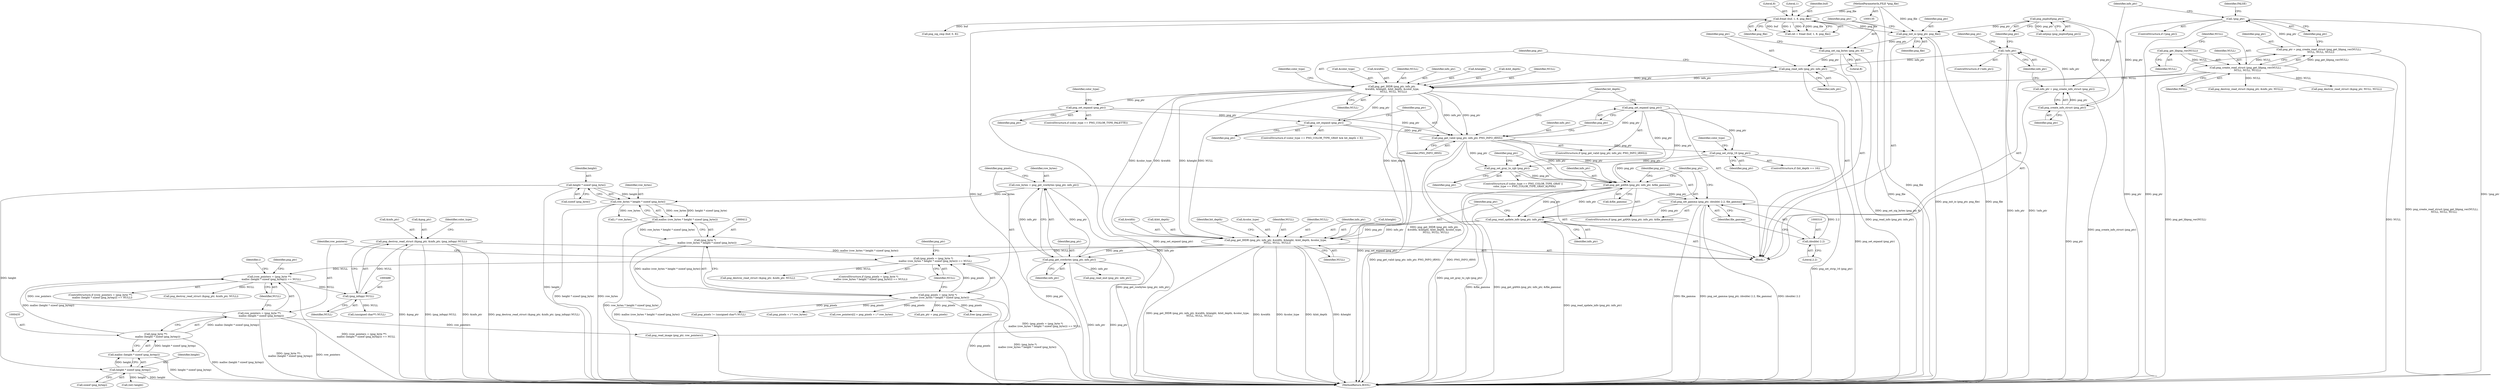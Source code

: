 digraph "0_Android_9d4853418ab2f754c2b63e091c29c5529b8b86ca_157@pointer" {
"1000482" [label="(Call,png_destroy_read_struct (&png_ptr, &info_ptr, (png_infopp) NULL))"];
"1000487" [label="(Call,(png_infopp) NULL)"];
"1000431" [label="(Call,(row_pointers = (png_byte **)\n     malloc (height * sizeof (png_bytep))) == NULL)"];
"1000432" [label="(Call,row_pointers = (png_byte **)\n     malloc (height * sizeof (png_bytep)))"];
"1000434" [label="(Call,(png_byte **)\n     malloc (height * sizeof (png_bytep)))"];
"1000436" [label="(Call,malloc (height * sizeof (png_bytep)))"];
"1000437" [label="(Call,height * sizeof (png_bytep))"];
"1000416" [label="(Call,height * sizeof (png_byte))"];
"1000408" [label="(Call,(png_pixels = (png_byte *)\n     malloc (row_bytes * height * sizeof (png_byte))) == NULL)"];
"1000409" [label="(Call,png_pixels = (png_byte *)\n     malloc (row_bytes * height * sizeof (png_byte)))"];
"1000411" [label="(Call,(png_byte *)\n     malloc (row_bytes * height * sizeof (png_byte)))"];
"1000413" [label="(Call,malloc (row_bytes * height * sizeof (png_byte)))"];
"1000414" [label="(Call,row_bytes * height * sizeof (png_byte))"];
"1000402" [label="(Call,row_bytes = png_get_rowbytes (png_ptr, info_ptr))"];
"1000404" [label="(Call,png_get_rowbytes (png_ptr, info_ptr))"];
"1000316" [label="(Call,png_get_IHDR (png_ptr, info_ptr, &width, &height, &bit_depth, &color_type,\n    NULL, NULL, NULL))"];
"1000313" [label="(Call,png_read_update_info (png_ptr, info_ptr))"];
"1000302" [label="(Call,png_get_gAMA (png_ptr, info_ptr, &file_gamma))"];
"1000283" [label="(Call,png_set_expand (png_ptr))"];
"1000279" [label="(Call,png_get_valid (png_ptr, info_ptr, PNG_INFO_tRNS))"];
"1000266" [label="(Call,png_set_expand (png_ptr))"];
"1000248" [label="(Call,png_get_IHDR (png_ptr, info_ptr,\n &width, &height, &bit_depth, &color_type,\n    NULL, NULL, NULL))"];
"1000245" [label="(Call,png_read_info (png_ptr, info_ptr))"];
"1000242" [label="(Call,png_set_sig_bytes (png_ptr, 8))"];
"1000239" [label="(Call,png_init_io (png_ptr, png_file))"];
"1000228" [label="(Call,png_jmpbuf(png_ptr))"];
"1000213" [label="(Call,png_create_info_struct (png_ptr))"];
"1000207" [label="(Call,!png_ptr)"];
"1000198" [label="(Call,png_ptr = png_create_read_struct (png_get_libpng_ver(NULL),\n     NULL, NULL, NULL))"];
"1000200" [label="(Call,png_create_read_struct (png_get_libpng_ver(NULL),\n     NULL, NULL, NULL))"];
"1000201" [label="(Call,png_get_libpng_ver(NULL))"];
"1000177" [label="(Call,fread (buf, 1, 8, png_file))"];
"1000136" [label="(MethodParameterIn,FILE *png_file)"];
"1000216" [label="(Call,!info_ptr)"];
"1000211" [label="(Call,info_ptr = png_create_info_struct (png_ptr))"];
"1000276" [label="(Call,png_set_expand (png_ptr))"];
"1000299" [label="(Call,png_set_gray_to_rgb (png_ptr))"];
"1000289" [label="(Call,png_set_strip_16 (png_ptr))"];
"1000307" [label="(Call,png_set_gamma (png_ptr, (double) 2.2, file_gamma))"];
"1000309" [label="(Call,(double) 2.2)"];
"1000249" [label="(Identifier,png_ptr)"];
"1000482" [label="(Call,png_destroy_read_struct (&png_ptr, &info_ptr, (png_infopp) NULL))"];
"1000308" [label="(Identifier,png_ptr)"];
"1000199" [label="(Identifier,png_ptr)"];
"1000243" [label="(Identifier,png_ptr)"];
"1000402" [label="(Call,row_bytes = png_get_rowbytes (png_ptr, info_ptr))"];
"1000180" [label="(Literal,8)"];
"1000449" [label="(Call,free (png_pixels))"];
"1000207" [label="(Call,!png_ptr)"];
"1000304" [label="(Identifier,info_ptr)"];
"1000487" [label="(Call,(png_infopp) NULL)"];
"1000485" [label="(Call,&info_ptr)"];
"1000175" [label="(Call,ret = fread (buf, 1, 8, png_file))"];
"1000313" [label="(Call,png_read_update_info (png_ptr, info_ptr))"];
"1000415" [label="(Identifier,row_bytes)"];
"1000403" [label="(Identifier,row_bytes)"];
"1000271" [label="(Identifier,color_type)"];
"1000436" [label="(Call,malloc (height * sizeof (png_bytep)))"];
"1000314" [label="(Identifier,png_ptr)"];
"1000309" [label="(Call,(double) 2.2)"];
"1000290" [label="(Identifier,png_ptr)"];
"1000433" [label="(Identifier,row_pointers)"];
"1000285" [label="(ControlStructure,if (bit_depth == 16))"];
"1000307" [label="(Call,png_set_gamma (png_ptr, (double) 2.2, file_gamma))"];
"1000206" [label="(ControlStructure,if (!png_ptr))"];
"1000418" [label="(Call,sizeof (png_byte))"];
"1000479" [label="(Call,png_read_end (png_ptr, info_ptr))"];
"1000437" [label="(Call,height * sizeof (png_bytep))"];
"1000277" [label="(Identifier,png_ptr)"];
"1000204" [label="(Identifier,NULL)"];
"1000302" [label="(Call,png_get_gAMA (png_ptr, info_ptr, &file_gamma))"];
"1000405" [label="(Identifier,png_ptr)"];
"1000179" [label="(Literal,1)"];
"1000136" [label="(MethodParameterIn,FILE *png_file)"];
"1000266" [label="(Call,png_set_expand (png_ptr))"];
"1000212" [label="(Identifier,info_ptr)"];
"1000205" [label="(Identifier,NULL)"];
"1000413" [label="(Call,malloc (row_bytes * height * sizeof (png_byte)))"];
"1000253" [label="(Call,&height)"];
"1000311" [label="(Literal,2.2)"];
"1000178" [label="(Identifier,buf)"];
"1000319" [label="(Call,&width)"];
"1000255" [label="(Call,&bit_depth)"];
"1000422" [label="(Call,png_destroy_read_struct (&png_ptr, &info_ptr, NULL))"];
"1000323" [label="(Call,&bit_depth)"];
"1000432" [label="(Call,row_pointers = (png_byte **)\n     malloc (height * sizeof (png_bytep)))"];
"1000483" [label="(Call,&png_ptr)"];
"1000434" [label="(Call,(png_byte **)\n     malloc (height * sizeof (png_bytep)))"];
"1000227" [label="(Call,setjmp (png_jmpbuf(png_ptr)))"];
"1000200" [label="(Call,png_create_read_struct (png_get_libpng_ver(NULL),\n     NULL, NULL, NULL))"];
"1000216" [label="(Call,!info_ptr)"];
"1000493" [label="(Identifier,color_type)"];
"1000246" [label="(Identifier,png_ptr)"];
"1000231" [label="(Call,png_destroy_read_struct (&png_ptr, &info_ptr, NULL))"];
"1000259" [label="(Identifier,NULL)"];
"1000217" [label="(Identifier,info_ptr)"];
"1000280" [label="(Identifier,png_ptr)"];
"1000201" [label="(Call,png_get_libpng_ver(NULL))"];
"1000329" [label="(Identifier,NULL)"];
"1000430" [label="(ControlStructure,if ((row_pointers = (png_byte **)\n     malloc (height * sizeof (png_bytep))) == NULL))"];
"1000438" [label="(Identifier,height)"];
"1000417" [label="(Identifier,height)"];
"1000268" [label="(ControlStructure,if (color_type == PNG_COLOR_TYPE_GRAY && bit_depth < 8))"];
"1000312" [label="(Identifier,file_gamma)"];
"1000767" [label="(Call,(unsigned char**) NULL)"];
"1000439" [label="(Call,sizeof (png_bytep))"];
"1000443" [label="(Call,png_destroy_read_struct (&png_ptr, &info_ptr, NULL))"];
"1000279" [label="(Call,png_get_valid (png_ptr, info_ptr, PNG_INFO_tRNS))"];
"1000244" [label="(Literal,8)"];
"1000332" [label="(Identifier,bit_depth)"];
"1000315" [label="(Identifier,info_ptr)"];
"1000299" [label="(Call,png_set_gray_to_rgb (png_ptr))"];
"1000221" [label="(Identifier,png_ptr)"];
"1000264" [label="(Identifier,color_type)"];
"1000325" [label="(Call,&color_type)"];
"1000240" [label="(Identifier,png_ptr)"];
"1000141" [label="(Block,)"];
"1000431" [label="(Call,(row_pointers = (png_byte **)\n     malloc (height * sizeof (png_bytep))) == NULL)"];
"1000328" [label="(Identifier,NULL)"];
"1000407" [label="(ControlStructure,if ((png_pixels = (png_byte *)\n     malloc (row_bytes * height * sizeof (png_byte))) == NULL))"];
"1000276" [label="(Call,png_set_expand (png_ptr))"];
"1000300" [label="(Identifier,png_ptr)"];
"1000190" [label="(Call,png_sig_cmp (buf, 0, 8))"];
"1000411" [label="(Call,(png_byte *)\n     malloc (row_bytes * height * sizeof (png_byte)))"];
"1000408" [label="(Call,(png_pixels = (png_byte *)\n     malloc (row_bytes * height * sizeof (png_byte))) == NULL)"];
"1000208" [label="(Identifier,png_ptr)"];
"1000257" [label="(Call,&color_type)"];
"1000211" [label="(Call,info_ptr = png_create_info_struct (png_ptr))"];
"1000406" [label="(Identifier,info_ptr)"];
"1000241" [label="(Identifier,png_file)"];
"1000489" [label="(Identifier,NULL)"];
"1000294" [label="(Identifier,color_type)"];
"1000198" [label="(Call,png_ptr = png_create_read_struct (png_get_libpng_ver(NULL),\n     NULL, NULL, NULL))"];
"1000239" [label="(Call,png_init_io (png_ptr, png_file))"];
"1000210" [label="(Identifier,FALSE)"];
"1000317" [label="(Identifier,png_ptr)"];
"1000214" [label="(Identifier,png_ptr)"];
"1000203" [label="(Identifier,NULL)"];
"1000177" [label="(Call,fread (buf, 1, 8, png_file))"];
"1000462" [label="(Call,(int) height)"];
"1000316" [label="(Call,png_get_IHDR (png_ptr, info_ptr, &width, &height, &bit_depth, &color_type,\n    NULL, NULL, NULL))"];
"1000202" [label="(Identifier,NULL)"];
"1000248" [label="(Call,png_get_IHDR (png_ptr, info_ptr,\n &width, &height, &bit_depth, &color_type,\n    NULL, NULL, NULL))"];
"1000305" [label="(Call,&file_gamma)"];
"1000420" [label="(Identifier,NULL)"];
"1000773" [label="(Call,png_pixels != (unsigned char*) NULL)"];
"1000327" [label="(Identifier,NULL)"];
"1000471" [label="(Call,png_pixels + i * row_bytes)"];
"1000283" [label="(Call,png_set_expand (png_ptr))"];
"1000247" [label="(Identifier,info_ptr)"];
"1000476" [label="(Call,png_read_image (png_ptr, row_pointers))"];
"1000219" [label="(Call,png_destroy_read_struct (&png_ptr, NULL, NULL))"];
"1000410" [label="(Identifier,png_pixels)"];
"1000267" [label="(Identifier,png_ptr)"];
"1000291" [label="(ControlStructure,if (color_type == PNG_COLOR_TYPE_GRAY ||\n    color_type == PNG_COLOR_TYPE_GRAY_ALPHA))"];
"1000303" [label="(Identifier,png_ptr)"];
"1000278" [label="(ControlStructure,if (png_get_valid (png_ptr, info_ptr, PNG_INFO_tRNS)))"];
"1000242" [label="(Call,png_set_sig_bytes (png_ptr, 8))"];
"1000251" [label="(Call,&width)"];
"1000284" [label="(Identifier,png_ptr)"];
"1000213" [label="(Call,png_create_info_struct (png_ptr))"];
"1000424" [label="(Identifier,png_ptr)"];
"1000260" [label="(Identifier,NULL)"];
"1000262" [label="(ControlStructure,if (color_type == PNG_COLOR_TYPE_PALETTE))"];
"1000301" [label="(ControlStructure,if (png_get_gAMA (png_ptr, info_ptr, &file_gamma)))"];
"1000441" [label="(Identifier,NULL)"];
"1000318" [label="(Identifier,info_ptr)"];
"1000281" [label="(Identifier,info_ptr)"];
"1000282" [label="(Identifier,PNG_INFO_tRNS)"];
"1000287" [label="(Identifier,bit_depth)"];
"1000467" [label="(Call,row_pointers[i] = png_pixels + i * row_bytes)"];
"1000598" [label="(Call,pix_ptr = png_pixels)"];
"1000228" [label="(Call,png_jmpbuf(png_ptr))"];
"1000289" [label="(Call,png_set_strip_16 (png_ptr))"];
"1000445" [label="(Identifier,png_ptr)"];
"1000458" [label="(Identifier,i)"];
"1000414" [label="(Call,row_bytes * height * sizeof (png_byte))"];
"1000261" [label="(Identifier,NULL)"];
"1000404" [label="(Call,png_get_rowbytes (png_ptr, info_ptr))"];
"1000321" [label="(Call,&height)"];
"1000245" [label="(Call,png_read_info (png_ptr, info_ptr))"];
"1000181" [label="(Identifier,png_file)"];
"1000250" [label="(Identifier,info_ptr)"];
"1000782" [label="(MethodReturn,BOOL)"];
"1000416" [label="(Call,height * sizeof (png_byte))"];
"1000473" [label="(Call,i * row_bytes)"];
"1000409" [label="(Call,png_pixels = (png_byte *)\n     malloc (row_bytes * height * sizeof (png_byte)))"];
"1000215" [label="(ControlStructure,if (!info_ptr))"];
"1000229" [label="(Identifier,png_ptr)"];
"1000482" -> "1000141"  [label="AST: "];
"1000482" -> "1000487"  [label="CFG: "];
"1000483" -> "1000482"  [label="AST: "];
"1000485" -> "1000482"  [label="AST: "];
"1000487" -> "1000482"  [label="AST: "];
"1000493" -> "1000482"  [label="CFG: "];
"1000482" -> "1000782"  [label="DDG: &png_ptr"];
"1000482" -> "1000782"  [label="DDG: (png_infopp) NULL"];
"1000482" -> "1000782"  [label="DDG: &info_ptr"];
"1000482" -> "1000782"  [label="DDG: png_destroy_read_struct (&png_ptr, &info_ptr, (png_infopp) NULL)"];
"1000487" -> "1000482"  [label="DDG: NULL"];
"1000487" -> "1000489"  [label="CFG: "];
"1000488" -> "1000487"  [label="AST: "];
"1000489" -> "1000487"  [label="AST: "];
"1000431" -> "1000487"  [label="DDG: NULL"];
"1000487" -> "1000767"  [label="DDG: NULL"];
"1000431" -> "1000430"  [label="AST: "];
"1000431" -> "1000441"  [label="CFG: "];
"1000432" -> "1000431"  [label="AST: "];
"1000441" -> "1000431"  [label="AST: "];
"1000445" -> "1000431"  [label="CFG: "];
"1000458" -> "1000431"  [label="CFG: "];
"1000431" -> "1000782"  [label="DDG: (row_pointers = (png_byte **)\n     malloc (height * sizeof (png_bytep))) == NULL"];
"1000432" -> "1000431"  [label="DDG: row_pointers"];
"1000434" -> "1000431"  [label="DDG: malloc (height * sizeof (png_bytep))"];
"1000408" -> "1000431"  [label="DDG: NULL"];
"1000431" -> "1000443"  [label="DDG: NULL"];
"1000432" -> "1000434"  [label="CFG: "];
"1000433" -> "1000432"  [label="AST: "];
"1000434" -> "1000432"  [label="AST: "];
"1000441" -> "1000432"  [label="CFG: "];
"1000432" -> "1000782"  [label="DDG: (png_byte **)\n     malloc (height * sizeof (png_bytep))"];
"1000432" -> "1000782"  [label="DDG: row_pointers"];
"1000434" -> "1000432"  [label="DDG: malloc (height * sizeof (png_bytep))"];
"1000432" -> "1000476"  [label="DDG: row_pointers"];
"1000434" -> "1000436"  [label="CFG: "];
"1000435" -> "1000434"  [label="AST: "];
"1000436" -> "1000434"  [label="AST: "];
"1000434" -> "1000782"  [label="DDG: malloc (height * sizeof (png_bytep))"];
"1000436" -> "1000434"  [label="DDG: height * sizeof (png_bytep)"];
"1000436" -> "1000437"  [label="CFG: "];
"1000437" -> "1000436"  [label="AST: "];
"1000436" -> "1000782"  [label="DDG: height * sizeof (png_bytep)"];
"1000437" -> "1000436"  [label="DDG: height"];
"1000437" -> "1000439"  [label="CFG: "];
"1000438" -> "1000437"  [label="AST: "];
"1000439" -> "1000437"  [label="AST: "];
"1000437" -> "1000782"  [label="DDG: height"];
"1000416" -> "1000437"  [label="DDG: height"];
"1000437" -> "1000462"  [label="DDG: height"];
"1000416" -> "1000414"  [label="AST: "];
"1000416" -> "1000418"  [label="CFG: "];
"1000417" -> "1000416"  [label="AST: "];
"1000418" -> "1000416"  [label="AST: "];
"1000414" -> "1000416"  [label="CFG: "];
"1000416" -> "1000782"  [label="DDG: height"];
"1000416" -> "1000414"  [label="DDG: height"];
"1000408" -> "1000407"  [label="AST: "];
"1000408" -> "1000420"  [label="CFG: "];
"1000409" -> "1000408"  [label="AST: "];
"1000420" -> "1000408"  [label="AST: "];
"1000424" -> "1000408"  [label="CFG: "];
"1000433" -> "1000408"  [label="CFG: "];
"1000408" -> "1000782"  [label="DDG: (png_pixels = (png_byte *)\n     malloc (row_bytes * height * sizeof (png_byte))) == NULL"];
"1000409" -> "1000408"  [label="DDG: png_pixels"];
"1000411" -> "1000408"  [label="DDG: malloc (row_bytes * height * sizeof (png_byte))"];
"1000316" -> "1000408"  [label="DDG: NULL"];
"1000408" -> "1000422"  [label="DDG: NULL"];
"1000409" -> "1000411"  [label="CFG: "];
"1000410" -> "1000409"  [label="AST: "];
"1000411" -> "1000409"  [label="AST: "];
"1000420" -> "1000409"  [label="CFG: "];
"1000409" -> "1000782"  [label="DDG: (png_byte *)\n     malloc (row_bytes * height * sizeof (png_byte))"];
"1000409" -> "1000782"  [label="DDG: png_pixels"];
"1000411" -> "1000409"  [label="DDG: malloc (row_bytes * height * sizeof (png_byte))"];
"1000409" -> "1000449"  [label="DDG: png_pixels"];
"1000409" -> "1000467"  [label="DDG: png_pixels"];
"1000409" -> "1000471"  [label="DDG: png_pixels"];
"1000409" -> "1000598"  [label="DDG: png_pixels"];
"1000409" -> "1000773"  [label="DDG: png_pixels"];
"1000411" -> "1000413"  [label="CFG: "];
"1000412" -> "1000411"  [label="AST: "];
"1000413" -> "1000411"  [label="AST: "];
"1000411" -> "1000782"  [label="DDG: malloc (row_bytes * height * sizeof (png_byte))"];
"1000413" -> "1000411"  [label="DDG: row_bytes * height * sizeof (png_byte)"];
"1000413" -> "1000414"  [label="CFG: "];
"1000414" -> "1000413"  [label="AST: "];
"1000413" -> "1000782"  [label="DDG: row_bytes * height * sizeof (png_byte)"];
"1000414" -> "1000413"  [label="DDG: row_bytes"];
"1000414" -> "1000413"  [label="DDG: height * sizeof (png_byte)"];
"1000415" -> "1000414"  [label="AST: "];
"1000414" -> "1000782"  [label="DDG: height * sizeof (png_byte)"];
"1000414" -> "1000782"  [label="DDG: row_bytes"];
"1000402" -> "1000414"  [label="DDG: row_bytes"];
"1000414" -> "1000473"  [label="DDG: row_bytes"];
"1000402" -> "1000141"  [label="AST: "];
"1000402" -> "1000404"  [label="CFG: "];
"1000403" -> "1000402"  [label="AST: "];
"1000404" -> "1000402"  [label="AST: "];
"1000410" -> "1000402"  [label="CFG: "];
"1000402" -> "1000782"  [label="DDG: png_get_rowbytes (png_ptr, info_ptr)"];
"1000404" -> "1000402"  [label="DDG: png_ptr"];
"1000404" -> "1000402"  [label="DDG: info_ptr"];
"1000404" -> "1000406"  [label="CFG: "];
"1000405" -> "1000404"  [label="AST: "];
"1000406" -> "1000404"  [label="AST: "];
"1000404" -> "1000782"  [label="DDG: png_ptr"];
"1000404" -> "1000782"  [label="DDG: info_ptr"];
"1000316" -> "1000404"  [label="DDG: png_ptr"];
"1000316" -> "1000404"  [label="DDG: info_ptr"];
"1000404" -> "1000476"  [label="DDG: png_ptr"];
"1000404" -> "1000479"  [label="DDG: info_ptr"];
"1000316" -> "1000141"  [label="AST: "];
"1000316" -> "1000329"  [label="CFG: "];
"1000317" -> "1000316"  [label="AST: "];
"1000318" -> "1000316"  [label="AST: "];
"1000319" -> "1000316"  [label="AST: "];
"1000321" -> "1000316"  [label="AST: "];
"1000323" -> "1000316"  [label="AST: "];
"1000325" -> "1000316"  [label="AST: "];
"1000327" -> "1000316"  [label="AST: "];
"1000328" -> "1000316"  [label="AST: "];
"1000329" -> "1000316"  [label="AST: "];
"1000332" -> "1000316"  [label="CFG: "];
"1000316" -> "1000782"  [label="DDG: png_get_IHDR (png_ptr, info_ptr, &width, &height, &bit_depth, &color_type,\n    NULL, NULL, NULL)"];
"1000316" -> "1000782"  [label="DDG: &width"];
"1000316" -> "1000782"  [label="DDG: &color_type"];
"1000316" -> "1000782"  [label="DDG: &bit_depth"];
"1000316" -> "1000782"  [label="DDG: &height"];
"1000313" -> "1000316"  [label="DDG: png_ptr"];
"1000313" -> "1000316"  [label="DDG: info_ptr"];
"1000248" -> "1000316"  [label="DDG: &width"];
"1000248" -> "1000316"  [label="DDG: &height"];
"1000248" -> "1000316"  [label="DDG: &bit_depth"];
"1000248" -> "1000316"  [label="DDG: &color_type"];
"1000248" -> "1000316"  [label="DDG: NULL"];
"1000313" -> "1000141"  [label="AST: "];
"1000313" -> "1000315"  [label="CFG: "];
"1000314" -> "1000313"  [label="AST: "];
"1000315" -> "1000313"  [label="AST: "];
"1000317" -> "1000313"  [label="CFG: "];
"1000313" -> "1000782"  [label="DDG: png_read_update_info (png_ptr, info_ptr)"];
"1000302" -> "1000313"  [label="DDG: png_ptr"];
"1000302" -> "1000313"  [label="DDG: info_ptr"];
"1000307" -> "1000313"  [label="DDG: png_ptr"];
"1000302" -> "1000301"  [label="AST: "];
"1000302" -> "1000305"  [label="CFG: "];
"1000303" -> "1000302"  [label="AST: "];
"1000304" -> "1000302"  [label="AST: "];
"1000305" -> "1000302"  [label="AST: "];
"1000308" -> "1000302"  [label="CFG: "];
"1000314" -> "1000302"  [label="CFG: "];
"1000302" -> "1000782"  [label="DDG: &file_gamma"];
"1000302" -> "1000782"  [label="DDG: png_get_gAMA (png_ptr, info_ptr, &file_gamma)"];
"1000283" -> "1000302"  [label="DDG: png_ptr"];
"1000299" -> "1000302"  [label="DDG: png_ptr"];
"1000289" -> "1000302"  [label="DDG: png_ptr"];
"1000279" -> "1000302"  [label="DDG: png_ptr"];
"1000279" -> "1000302"  [label="DDG: info_ptr"];
"1000302" -> "1000307"  [label="DDG: png_ptr"];
"1000283" -> "1000278"  [label="AST: "];
"1000283" -> "1000284"  [label="CFG: "];
"1000284" -> "1000283"  [label="AST: "];
"1000287" -> "1000283"  [label="CFG: "];
"1000283" -> "1000782"  [label="DDG: png_set_expand (png_ptr)"];
"1000279" -> "1000283"  [label="DDG: png_ptr"];
"1000283" -> "1000289"  [label="DDG: png_ptr"];
"1000283" -> "1000299"  [label="DDG: png_ptr"];
"1000279" -> "1000278"  [label="AST: "];
"1000279" -> "1000282"  [label="CFG: "];
"1000280" -> "1000279"  [label="AST: "];
"1000281" -> "1000279"  [label="AST: "];
"1000282" -> "1000279"  [label="AST: "];
"1000284" -> "1000279"  [label="CFG: "];
"1000287" -> "1000279"  [label="CFG: "];
"1000279" -> "1000782"  [label="DDG: PNG_INFO_tRNS"];
"1000279" -> "1000782"  [label="DDG: png_get_valid (png_ptr, info_ptr, PNG_INFO_tRNS)"];
"1000266" -> "1000279"  [label="DDG: png_ptr"];
"1000276" -> "1000279"  [label="DDG: png_ptr"];
"1000248" -> "1000279"  [label="DDG: png_ptr"];
"1000248" -> "1000279"  [label="DDG: info_ptr"];
"1000279" -> "1000289"  [label="DDG: png_ptr"];
"1000279" -> "1000299"  [label="DDG: png_ptr"];
"1000266" -> "1000262"  [label="AST: "];
"1000266" -> "1000267"  [label="CFG: "];
"1000267" -> "1000266"  [label="AST: "];
"1000271" -> "1000266"  [label="CFG: "];
"1000266" -> "1000782"  [label="DDG: png_set_expand (png_ptr)"];
"1000248" -> "1000266"  [label="DDG: png_ptr"];
"1000266" -> "1000276"  [label="DDG: png_ptr"];
"1000248" -> "1000141"  [label="AST: "];
"1000248" -> "1000261"  [label="CFG: "];
"1000249" -> "1000248"  [label="AST: "];
"1000250" -> "1000248"  [label="AST: "];
"1000251" -> "1000248"  [label="AST: "];
"1000253" -> "1000248"  [label="AST: "];
"1000255" -> "1000248"  [label="AST: "];
"1000257" -> "1000248"  [label="AST: "];
"1000259" -> "1000248"  [label="AST: "];
"1000260" -> "1000248"  [label="AST: "];
"1000261" -> "1000248"  [label="AST: "];
"1000264" -> "1000248"  [label="CFG: "];
"1000248" -> "1000782"  [label="DDG: png_get_IHDR (png_ptr, info_ptr,\n &width, &height, &bit_depth, &color_type,\n    NULL, NULL, NULL)"];
"1000245" -> "1000248"  [label="DDG: png_ptr"];
"1000245" -> "1000248"  [label="DDG: info_ptr"];
"1000200" -> "1000248"  [label="DDG: NULL"];
"1000248" -> "1000276"  [label="DDG: png_ptr"];
"1000245" -> "1000141"  [label="AST: "];
"1000245" -> "1000247"  [label="CFG: "];
"1000246" -> "1000245"  [label="AST: "];
"1000247" -> "1000245"  [label="AST: "];
"1000249" -> "1000245"  [label="CFG: "];
"1000245" -> "1000782"  [label="DDG: png_read_info (png_ptr, info_ptr)"];
"1000242" -> "1000245"  [label="DDG: png_ptr"];
"1000216" -> "1000245"  [label="DDG: info_ptr"];
"1000242" -> "1000141"  [label="AST: "];
"1000242" -> "1000244"  [label="CFG: "];
"1000243" -> "1000242"  [label="AST: "];
"1000244" -> "1000242"  [label="AST: "];
"1000246" -> "1000242"  [label="CFG: "];
"1000242" -> "1000782"  [label="DDG: png_set_sig_bytes (png_ptr, 8)"];
"1000239" -> "1000242"  [label="DDG: png_ptr"];
"1000239" -> "1000141"  [label="AST: "];
"1000239" -> "1000241"  [label="CFG: "];
"1000240" -> "1000239"  [label="AST: "];
"1000241" -> "1000239"  [label="AST: "];
"1000243" -> "1000239"  [label="CFG: "];
"1000239" -> "1000782"  [label="DDG: png_init_io (png_ptr, png_file)"];
"1000239" -> "1000782"  [label="DDG: png_file"];
"1000228" -> "1000239"  [label="DDG: png_ptr"];
"1000177" -> "1000239"  [label="DDG: png_file"];
"1000136" -> "1000239"  [label="DDG: png_file"];
"1000228" -> "1000227"  [label="AST: "];
"1000228" -> "1000229"  [label="CFG: "];
"1000229" -> "1000228"  [label="AST: "];
"1000227" -> "1000228"  [label="CFG: "];
"1000228" -> "1000782"  [label="DDG: png_ptr"];
"1000228" -> "1000227"  [label="DDG: png_ptr"];
"1000213" -> "1000228"  [label="DDG: png_ptr"];
"1000213" -> "1000211"  [label="AST: "];
"1000213" -> "1000214"  [label="CFG: "];
"1000214" -> "1000213"  [label="AST: "];
"1000211" -> "1000213"  [label="CFG: "];
"1000213" -> "1000782"  [label="DDG: png_ptr"];
"1000213" -> "1000211"  [label="DDG: png_ptr"];
"1000207" -> "1000213"  [label="DDG: png_ptr"];
"1000207" -> "1000206"  [label="AST: "];
"1000207" -> "1000208"  [label="CFG: "];
"1000208" -> "1000207"  [label="AST: "];
"1000210" -> "1000207"  [label="CFG: "];
"1000212" -> "1000207"  [label="CFG: "];
"1000207" -> "1000782"  [label="DDG: png_ptr"];
"1000207" -> "1000782"  [label="DDG: !png_ptr"];
"1000198" -> "1000207"  [label="DDG: png_ptr"];
"1000198" -> "1000141"  [label="AST: "];
"1000198" -> "1000200"  [label="CFG: "];
"1000199" -> "1000198"  [label="AST: "];
"1000200" -> "1000198"  [label="AST: "];
"1000208" -> "1000198"  [label="CFG: "];
"1000198" -> "1000782"  [label="DDG: png_create_read_struct (png_get_libpng_ver(NULL),\n     NULL, NULL, NULL)"];
"1000200" -> "1000198"  [label="DDG: png_get_libpng_ver(NULL)"];
"1000200" -> "1000198"  [label="DDG: NULL"];
"1000200" -> "1000205"  [label="CFG: "];
"1000201" -> "1000200"  [label="AST: "];
"1000203" -> "1000200"  [label="AST: "];
"1000204" -> "1000200"  [label="AST: "];
"1000205" -> "1000200"  [label="AST: "];
"1000200" -> "1000782"  [label="DDG: png_get_libpng_ver(NULL)"];
"1000200" -> "1000782"  [label="DDG: NULL"];
"1000201" -> "1000200"  [label="DDG: NULL"];
"1000200" -> "1000219"  [label="DDG: NULL"];
"1000200" -> "1000231"  [label="DDG: NULL"];
"1000201" -> "1000202"  [label="CFG: "];
"1000202" -> "1000201"  [label="AST: "];
"1000203" -> "1000201"  [label="CFG: "];
"1000177" -> "1000175"  [label="AST: "];
"1000177" -> "1000181"  [label="CFG: "];
"1000178" -> "1000177"  [label="AST: "];
"1000179" -> "1000177"  [label="AST: "];
"1000180" -> "1000177"  [label="AST: "];
"1000181" -> "1000177"  [label="AST: "];
"1000175" -> "1000177"  [label="CFG: "];
"1000177" -> "1000782"  [label="DDG: buf"];
"1000177" -> "1000782"  [label="DDG: png_file"];
"1000177" -> "1000175"  [label="DDG: buf"];
"1000177" -> "1000175"  [label="DDG: 1"];
"1000177" -> "1000175"  [label="DDG: 8"];
"1000177" -> "1000175"  [label="DDG: png_file"];
"1000136" -> "1000177"  [label="DDG: png_file"];
"1000177" -> "1000190"  [label="DDG: buf"];
"1000136" -> "1000135"  [label="AST: "];
"1000136" -> "1000782"  [label="DDG: png_file"];
"1000216" -> "1000215"  [label="AST: "];
"1000216" -> "1000217"  [label="CFG: "];
"1000217" -> "1000216"  [label="AST: "];
"1000221" -> "1000216"  [label="CFG: "];
"1000229" -> "1000216"  [label="CFG: "];
"1000216" -> "1000782"  [label="DDG: !info_ptr"];
"1000216" -> "1000782"  [label="DDG: info_ptr"];
"1000211" -> "1000216"  [label="DDG: info_ptr"];
"1000211" -> "1000141"  [label="AST: "];
"1000212" -> "1000211"  [label="AST: "];
"1000217" -> "1000211"  [label="CFG: "];
"1000211" -> "1000782"  [label="DDG: png_create_info_struct (png_ptr)"];
"1000276" -> "1000268"  [label="AST: "];
"1000276" -> "1000277"  [label="CFG: "];
"1000277" -> "1000276"  [label="AST: "];
"1000280" -> "1000276"  [label="CFG: "];
"1000276" -> "1000782"  [label="DDG: png_set_expand (png_ptr)"];
"1000299" -> "1000291"  [label="AST: "];
"1000299" -> "1000300"  [label="CFG: "];
"1000300" -> "1000299"  [label="AST: "];
"1000303" -> "1000299"  [label="CFG: "];
"1000299" -> "1000782"  [label="DDG: png_set_gray_to_rgb (png_ptr)"];
"1000289" -> "1000299"  [label="DDG: png_ptr"];
"1000289" -> "1000285"  [label="AST: "];
"1000289" -> "1000290"  [label="CFG: "];
"1000290" -> "1000289"  [label="AST: "];
"1000294" -> "1000289"  [label="CFG: "];
"1000289" -> "1000782"  [label="DDG: png_set_strip_16 (png_ptr)"];
"1000307" -> "1000301"  [label="AST: "];
"1000307" -> "1000312"  [label="CFG: "];
"1000308" -> "1000307"  [label="AST: "];
"1000309" -> "1000307"  [label="AST: "];
"1000312" -> "1000307"  [label="AST: "];
"1000314" -> "1000307"  [label="CFG: "];
"1000307" -> "1000782"  [label="DDG: (double) 2.2"];
"1000307" -> "1000782"  [label="DDG: file_gamma"];
"1000307" -> "1000782"  [label="DDG: png_set_gamma (png_ptr, (double) 2.2, file_gamma)"];
"1000309" -> "1000307"  [label="DDG: 2.2"];
"1000309" -> "1000311"  [label="CFG: "];
"1000310" -> "1000309"  [label="AST: "];
"1000311" -> "1000309"  [label="AST: "];
"1000312" -> "1000309"  [label="CFG: "];
}
